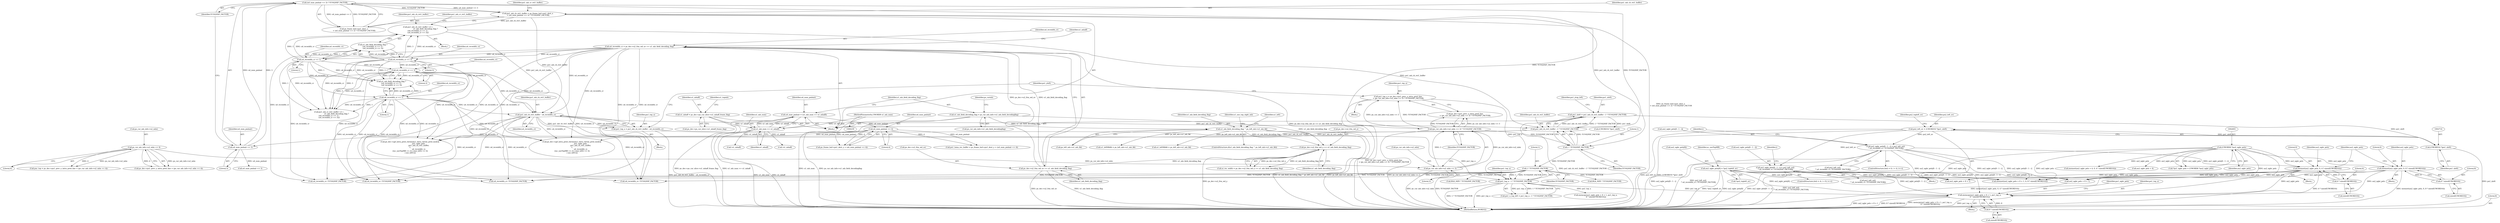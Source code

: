 digraph "0_Android_a583270e1c96d307469c83dc42bd3c5f1b9ef63f@pointer" {
"1002817" [label="(Call,memcpy(au2_ngbr_pels + 8 + 1, pu1_top_u,\n 8 * sizeof(UWORD16)))"];
"1002801" [label="(Call,memset(au2_ngbr_pels, 0, 8 * sizeof(UWORD16)))"];
"1002692" [label="(Call,(UWORD8 *)au2_ngbr_pels)"];
"1002804" [label="(Call,8 * sizeof(UWORD16))"];
"1002775" [label="(Call,au2_ngbr_pels[8 - 1 - i] = pu2_left_uv[i\n * u4_recwidth_cr / YUV420SP_FACTOR])"];
"1002711" [label="(Call,pu2_left_uv = (UWORD16 *)pu1_uleft)"];
"1002713" [label="(Call,(UWORD16 *)pu1_uleft)"];
"1000668" [label="(Call,pu1_uleft = pu1_mb_cb_rei1_buffer - 1 * YUV420SP_FACTOR)"];
"1000670" [label="(Call,pu1_mb_cb_rei1_buffer - 1 * YUV420SP_FACTOR)"];
"1000660" [label="(Call,pu1_mb_cb_rei1_buffer - u4_recwidth_cr)"];
"1000545" [label="(Call,pu1_mb_cb_rei1_buffer = ps_frame_buf->pu1_dest_u\n + (u4_num_pmbair << 3) * YUV420SP_FACTOR)"];
"1000551" [label="(Call,(u4_num_pmbair << 3) * YUV420SP_FACTOR)"];
"1000552" [label="(Call,u4_num_pmbair << 3)"];
"1000542" [label="(Call,u4_num_pmbair << 4)"];
"1000361" [label="(Call,u4_num_pmbair = (u1_mb_num >> u1_mbaff))"];
"1000363" [label="(Call,u1_mb_num >> u1_mbaff)"];
"1000242" [label="(MethodParameterIn,UWORD8 u1_mb_num)"];
"1000349" [label="(Call,u1_mbaff = ps_dec->ps_cur_slice->u1_mbaff_frame_flag)"];
"1000600" [label="(Call,pu1_mb_cb_rei1_buffer += (\n                            u1_mb_field_decoding_flag ?\n (u4_recwidth_cr >> 1) :\n (u4_recwidth_cr << 3)))"];
"1000604" [label="(Call,u4_recwidth_cr >> 1)"];
"1000575" [label="(Call,u4_recwidth_cr = ps_dec->u2_frm_wd_uv << u1_mb_field_decoding_flag)"];
"1000577" [label="(Call,ps_dec->u2_frm_wd_uv << u1_mb_field_decoding_flag)"];
"1000570" [label="(Call,ps_dec->u2_frm_wd_y << u1_mb_field_decoding_flag)"];
"1000366" [label="(Call,u1_mb_field_decoding_flag = ps_cur_mb_info->u1_mb_field_decodingflag)"];
"1000452" [label="(Call,u1_mb_field_decoding_flag ^ ps_left_mb->u1_mb_fld)"];
"1000607" [label="(Call,u4_recwidth_cr << 3)"];
"1000617" [label="(Call,u4_recwidth_cr << 3)"];
"1000614" [label="(Call,u4_recwidth_cr >> 1)"];
"1000672" [label="(Call,1 * YUV420SP_FACTOR)"];
"1000644" [label="(Call,(ps_cur_mb_info->u2_mbx << 3) * YUV420SP_FACTOR)"];
"1000645" [label="(Call,ps_cur_mb_info->u2_mbx << 3)"];
"1000633" [label="(Call,ps_cur_mb_info->u2_mbx << 4)"];
"1002792" [label="(Call,memset(au2_ngbr_pels, 0, 4 * sizeof(UWORD16)))"];
"1002737" [label="(Call,au2_ngbr_pels[8 - 1 - i] = pu2_left_uv[i\n * u4_recwidth_cr / YUV420SP_FACTOR])"];
"1002795" [label="(Call,4 * sizeof(UWORD16))"];
"1002808" [label="(Call,au2_ngbr_pels[8] = *pu2_topleft_uv)"];
"1000682" [label="(Call,pu1_top_u - 1 * YUV420SP_FACTOR)"];
"1000638" [label="(Call,pu1_top_u = ps_dec->pu1_prev_u_intra_pred_line\n + (ps_cur_mb_info->u2_mbx << 3) * YUV420SP_FACTOR)"];
"1000658" [label="(Call,pu1_top_u = pu1_mb_cb_rei1_buffer - u4_recwidth_cr)"];
"1000684" [label="(Call,1 * YUV420SP_FACTOR)"];
"1002824" [label="(Call,8 * sizeof(UWORD16))"];
"1000637" [label="(Literal,4)"];
"1002754" [label="(Call,memset(au2_ngbr_pels + 4, 0, 4 * sizeof(UWORD16)))"];
"1000661" [label="(Identifier,pu1_mb_cb_rei1_buffer)"];
"1000600" [label="(Call,pu1_mb_cb_rei1_buffer += (\n                            u1_mb_field_decoding_flag ?\n (u4_recwidth_cr >> 1) :\n (u4_recwidth_cr << 3)))"];
"1000570" [label="(Call,ps_dec->u2_frm_wd_y << u1_mb_field_decoding_flag)"];
"1000668" [label="(Call,pu1_uleft = pu1_mb_cb_rei1_buffer - 1 * YUV420SP_FACTOR)"];
"1000609" [label="(Literal,3)"];
"1000673" [label="(Literal,1)"];
"1000351" [label="(Call,ps_dec->ps_cur_slice->u1_mbaff_frame_flag)"];
"1002796" [label="(Literal,4)"];
"1002817" [label="(Call,memcpy(au2_ngbr_pels + 8 + 1, pu1_top_u,\n 8 * sizeof(UWORD16)))"];
"1002791" [label="(Block,)"];
"1000615" [label="(Identifier,u4_recwidth_cr)"];
"1000664" [label="(Identifier,pu1_yleft)"];
"1002687" [label="(Block,)"];
"1002810" [label="(Identifier,au2_ngbr_pels)"];
"1002795" [label="(Call,4 * sizeof(UWORD16))"];
"1000605" [label="(Identifier,u4_recwidth_cr)"];
"1000542" [label="(Call,u4_num_pmbair << 4)"];
"1002826" [label="(Call,sizeof(UWORD16))"];
"1000562" [label="(Call,u4_num_pmbair << 3)"];
"1000543" [label="(Identifier,u4_num_pmbair)"];
"1002818" [label="(Call,au2_ngbr_pels + 8 + 1)"];
"1000357" [label="(Identifier,u1_topmb)"];
"1000536" [label="(Call,pu1_luma_rec_buffer = ps_frame_buf->pu1_dest_y + (u4_num_pmbair << 4))"];
"1000557" [label="(Identifier,pu1_mb_cr_rei1_buffer)"];
"1002776" [label="(Call,au2_ngbr_pels[8 - 1 - i])"];
"1002755" [label="(Call,au2_ngbr_pels + 4)"];
"1000602" [label="(Call,u1_mb_field_decoding_flag ?\n (u4_recwidth_cr >> 1) :\n (u4_recwidth_cr << 3))"];
"1000646" [label="(Call,ps_cur_mb_info->u2_mbx)"];
"1000568" [label="(Call,ui_rec_width = ps_dec->u2_frm_wd_y << u1_mb_field_decoding_flag)"];
"1000555" [label="(Identifier,YUV420SP_FACTOR)"];
"1000363" [label="(Call,u1_mb_num >> u1_mbaff)"];
"1000614" [label="(Call,u4_recwidth_cr >> 1)"];
"1002808" [label="(Call,au2_ngbr_pels[8] = *pu2_topleft_uv)"];
"1003184" [label="(Call,u4_recwidth_cr / YUV420SP_FACTOR)"];
"1002690" [label="(Call,*pu1_ngbr_pels = (UWORD8 *)au2_ngbr_pels)"];
"1000350" [label="(Identifier,u1_mbaff)"];
"1000547" [label="(Call,ps_frame_buf->pu1_dest_u\n + (u4_num_pmbair << 3) * YUV420SP_FACTOR)"];
"1002711" [label="(Call,pu2_left_uv = (UWORD16 *)pu1_uleft)"];
"1002794" [label="(Literal,0)"];
"1000660" [label="(Call,pu1_mb_cb_rei1_buffer - u4_recwidth_cr)"];
"1002841" [label="(Call,ps_dec->apf_intra_pred_chroma[u1_intra_chrom_pred_mode](\n                                pu1_ngbr_pels,\n                                pu1_mb_cb_rei1_buffer,\n 1,\n                                u4_recwidth_cr,\n ((uc_useTopMB << 2) | (use_left2 << 4)\n | use_left1)))"];
"1002792" [label="(Call,memset(au2_ngbr_pels, 0, 4 * sizeof(UWORD16)))"];
"1000571" [label="(Call,ps_dec->u2_frm_wd_y)"];
"1000368" [label="(Call,ps_cur_mb_info->u1_mb_field_decodingflag)"];
"1000581" [label="(Identifier,u1_mb_field_decoding_flag)"];
"1000676" [label="(Identifier,pu1_ytop_left)"];
"1003115" [label="(Call,(UWORD16 *)pu1_uleft)"];
"1000589" [label="(Block,)"];
"1002737" [label="(Call,au2_ngbr_pels[8 - 1 - i] = pu2_left_uv[i\n * u4_recwidth_cr / YUV420SP_FACTOR])"];
"1000451" [label="(ControlStructure,if(u1_mb_field_decoding_flag ^ ps_left_mb->u1_mb_fld))"];
"1002830" [label="(Call,memset(au2_ngbr_pels + 8 + 1, 0, 8 * sizeof(UWORD16)))"];
"1002901" [label="(Call,BLK_SIZE * YUV420SP_FACTOR)"];
"1000618" [label="(Identifier,u4_recwidth_cr)"];
"1000633" [label="(Call,ps_cur_mb_info->u2_mbx << 4)"];
"1000617" [label="(Call,u4_recwidth_cr << 3)"];
"1000361" [label="(Call,u4_num_pmbair = (u1_mb_num >> u1_mbaff))"];
"1000682" [label="(Call,pu1_top_u - 1 * YUV420SP_FACTOR)"];
"1002793" [label="(Identifier,au2_ngbr_pels)"];
"1000367" [label="(Identifier,u1_mb_field_decoding_flag)"];
"1002728" [label="(ControlStructure,for(i = 0; i < 4; i++))"];
"1000551" [label="(Call,(u4_num_pmbair << 3) * YUV420SP_FACTOR)"];
"1000612" [label="(Call,u1_mb_field_decoding_flag ?\n (u4_recwidth_cr >> 1) :\n (u4_recwidth_cr << 3))"];
"1000366" [label="(Call,u1_mb_field_decoding_flag = ps_cur_mb_info->u1_mb_field_decodingflag)"];
"1000658" [label="(Call,pu1_top_u = pu1_mb_cb_rei1_buffer - u4_recwidth_cr)"];
"1000578" [label="(Call,ps_dec->u2_frm_wd_uv)"];
"1000680" [label="(Call,pu1_u_top_left = pu1_top_u - 1 * YUV420SP_FACTOR)"];
"1002806" [label="(Call,sizeof(UWORD16))"];
"1002766" [label="(ControlStructure,for(i = 4; i < 8; i++))"];
"1002797" [label="(Call,sizeof(UWORD16))"];
"1002815" [label="(Identifier,uc_useTopMB)"];
"1002749" [label="(Call,u4_recwidth_cr / YUV420SP_FACTOR)"];
"1002842" [label="(Identifier,pu1_ngbr_pels)"];
"1003238" [label="(Call,ps_dec->apf_intra_pred_chroma[u1_intra_chrom_pred_mode](\n                                pu1_ngbr_pels,\n                                pu1_mb_cb_rei1_buffer,\n 1,\n                                u4_recwidth_cr,\n ((uc_useTopMB << 2) | (use_left2 << 4)\n | use_left1)))"];
"1000629" [label="(Call,ps_dec->pu1_prev_y_intra_pred_line + (ps_cur_mb_info->u2_mbx << 4))"];
"1002824" [label="(Call,8 * sizeof(UWORD16))"];
"1003146" [label="(Call,u4_recwidth_cr / YUV420SP_FACTOR)"];
"1000619" [label="(Literal,3)"];
"1000606" [label="(Literal,1)"];
"1002694" [label="(Identifier,au2_ngbr_pels)"];
"1000649" [label="(Literal,3)"];
"1000554" [label="(Literal,3)"];
"1000662" [label="(Identifier,u4_recwidth_cr)"];
"1002787" [label="(Call,u4_recwidth_cr / YUV420SP_FACTOR)"];
"1000601" [label="(Identifier,pu1_mb_cb_rei1_buffer)"];
"1000659" [label="(Identifier,pu1_top_u)"];
"1000502" [label="(Identifier,u1_use_top_right_mb)"];
"1002783" [label="(Call,pu2_left_uv[i\n * u4_recwidth_cr / YUV420SP_FACTOR])"];
"1002803" [label="(Literal,0)"];
"1000553" [label="(Identifier,u4_num_pmbair)"];
"1000670" [label="(Call,pu1_mb_cb_rei1_buffer - 1 * YUV420SP_FACTOR)"];
"1003254" [label="(MethodReturn,WORD32)"];
"1000372" [label="(Identifier,ps_curmb)"];
"1000616" [label="(Literal,1)"];
"1002774" [label="(Identifier,i)"];
"1002804" [label="(Call,8 * sizeof(UWORD16))"];
"1000552" [label="(Call,u4_num_pmbair << 3)"];
"1002801" [label="(Call,memset(au2_ngbr_pels, 0, 8 * sizeof(UWORD16)))"];
"1002713" [label="(Call,(UWORD16 *)pu1_uleft)"];
"1000577" [label="(Call,ps_dec->u2_frm_wd_uv << u1_mb_field_decoding_flag)"];
"1000362" [label="(Identifier,u4_num_pmbair)"];
"1002823" [label="(Identifier,pu1_top_u)"];
"1000610" [label="(Call,pu1_mb_cr_rei1_buffer += (\n                            u1_mb_field_decoding_flag ?\n (u4_recwidth_cr >> 1) :\n (u4_recwidth_cr << 3)))"];
"1000604" [label="(Call,u4_recwidth_cr >> 1)"];
"1002800" [label="(Block,)"];
"1000583" [label="(Identifier,u1_mbaff)"];
"1000544" [label="(Literal,4)"];
"1002812" [label="(Call,*pu2_topleft_uv)"];
"1000575" [label="(Call,u4_recwidth_cr = ps_dec->u2_frm_wd_uv << u1_mb_field_decoding_flag)"];
"1000454" [label="(Call,ps_left_mb->u1_mb_fld)"];
"1003214" [label="(Call,memcpy(au2_ngbr_pels + 8 + 1, pu1_top_u,\n 8 * sizeof(UWORD16)))"];
"1001123" [label="(Call,!u1_mbaff)"];
"1000546" [label="(Identifier,pu1_mb_cb_rei1_buffer)"];
"1000243" [label="(Block,)"];
"1000674" [label="(Identifier,YUV420SP_FACTOR)"];
"1001161" [label="(Call,u1_leftMbfld = ps_left_mb->u1_mb_fld)"];
"1000634" [label="(Call,ps_cur_mb_info->u2_mbx)"];
"1002816" [label="(Block,)"];
"1002717" [label="(Identifier,pu2_topleft_uv)"];
"1000639" [label="(Identifier,pu1_top_u)"];
"1000640" [label="(Call,ps_dec->pu1_prev_u_intra_pred_line\n + (ps_cur_mb_info->u2_mbx << 3) * YUV420SP_FACTOR)"];
"1000645" [label="(Call,ps_cur_mb_info->u2_mbx << 3)"];
"1000349" [label="(Call,u1_mbaff = ps_dec->ps_cur_slice->u1_mbaff_frame_flag)"];
"1000672" [label="(Call,1 * YUV420SP_FACTOR)"];
"1000574" [label="(Identifier,u1_mb_field_decoding_flag)"];
"1000683" [label="(Identifier,pu1_top_u)"];
"1000459" [label="(Identifier,u1_left)"];
"1000671" [label="(Identifier,pu1_mb_cb_rei1_buffer)"];
"1002745" [label="(Call,pu2_left_uv[i\n * u4_recwidth_cr / YUV420SP_FACTOR])"];
"1002809" [label="(Call,au2_ngbr_pels[8])"];
"1000650" [label="(Identifier,YUV420SP_FACTOR)"];
"1002802" [label="(Identifier,au2_ngbr_pels)"];
"1000638" [label="(Call,pu1_top_u = ps_dec->pu1_prev_u_intra_pred_line\n + (ps_cur_mb_info->u2_mbx << 3) * YUV420SP_FACTOR)"];
"1000365" [label="(Identifier,u1_mbaff)"];
"1002831" [label="(Call,au2_ngbr_pels + 8 + 1)"];
"1002738" [label="(Call,au2_ngbr_pels[8 - 1 - i])"];
"1000686" [label="(Identifier,YUV420SP_FACTOR)"];
"1000364" [label="(Identifier,u1_mb_num)"];
"1002712" [label="(Identifier,pu2_left_uv)"];
"1000453" [label="(Identifier,u1_mb_field_decoding_flag)"];
"1000538" [label="(Call,ps_frame_buf->pu1_dest_y + (u4_num_pmbair << 4))"];
"1001936" [label="(Call,!u1_mbaff)"];
"1000685" [label="(Literal,1)"];
"1002736" [label="(Identifier,i)"];
"1003012" [label="(Call,BLK_SIZE * YUV420SP_FACTOR)"];
"1002825" [label="(Literal,8)"];
"1000627" [label="(Call,puc_top = ps_dec->pu1_prev_y_intra_pred_line + (ps_cur_mb_info->u2_mbx << 4))"];
"1002692" [label="(Call,(UWORD8 *)au2_ngbr_pels)"];
"1000545" [label="(Call,pu1_mb_cb_rei1_buffer = ps_frame_buf->pu1_dest_u\n + (u4_num_pmbair << 3) * YUV420SP_FACTOR)"];
"1000607" [label="(Call,u4_recwidth_cr << 3)"];
"1000684" [label="(Call,1 * YUV420SP_FACTOR)"];
"1002715" [label="(Identifier,pu1_uleft)"];
"1000242" [label="(MethodParameterIn,UWORD8 u1_mb_num)"];
"1000608" [label="(Identifier,u4_recwidth_cr)"];
"1000669" [label="(Identifier,pu1_uleft)"];
"1001975" [label="(Call,u1_leftMbfld = ps_left_mb->u1_mb_fld)"];
"1002805" [label="(Literal,8)"];
"1000644" [label="(Call,(ps_cur_mb_info->u2_mbx << 3) * YUV420SP_FACTOR)"];
"1002775" [label="(Call,au2_ngbr_pels[8 - 1 - i] = pu2_left_uv[i\n * u4_recwidth_cr / YUV420SP_FACTOR])"];
"1000576" [label="(Identifier,u4_recwidth_cr)"];
"1000611" [label="(Identifier,pu1_mb_cr_rei1_buffer)"];
"1000626" [label="(Block,)"];
"1000452" [label="(Call,u1_mb_field_decoding_flag ^ ps_left_mb->u1_mb_fld)"];
"1000652" [label="(Block,)"];
"1002817" -> "1002816"  [label="AST: "];
"1002817" -> "1002824"  [label="CFG: "];
"1002818" -> "1002817"  [label="AST: "];
"1002823" -> "1002817"  [label="AST: "];
"1002824" -> "1002817"  [label="AST: "];
"1002842" -> "1002817"  [label="CFG: "];
"1002817" -> "1003254"  [label="DDG: au2_ngbr_pels + 8 + 1"];
"1002817" -> "1003254"  [label="DDG: 8 * sizeof(UWORD16)"];
"1002817" -> "1003254"  [label="DDG: memcpy(au2_ngbr_pels + 8 + 1, pu1_top_u,\n 8 * sizeof(UWORD16))"];
"1002817" -> "1003254"  [label="DDG: pu1_top_u"];
"1002801" -> "1002817"  [label="DDG: au2_ngbr_pels"];
"1002692" -> "1002817"  [label="DDG: au2_ngbr_pels"];
"1002775" -> "1002817"  [label="DDG: au2_ngbr_pels[8 - 1 - i]"];
"1002792" -> "1002817"  [label="DDG: au2_ngbr_pels"];
"1002808" -> "1002817"  [label="DDG: au2_ngbr_pels[8]"];
"1002737" -> "1002817"  [label="DDG: au2_ngbr_pels[8 - 1 - i]"];
"1000682" -> "1002817"  [label="DDG: pu1_top_u"];
"1002824" -> "1002817"  [label="DDG: 8"];
"1002801" -> "1002800"  [label="AST: "];
"1002801" -> "1002804"  [label="CFG: "];
"1002802" -> "1002801"  [label="AST: "];
"1002803" -> "1002801"  [label="AST: "];
"1002804" -> "1002801"  [label="AST: "];
"1002810" -> "1002801"  [label="CFG: "];
"1002801" -> "1003254"  [label="DDG: memset(au2_ngbr_pels, 0, 8 * sizeof(UWORD16))"];
"1002692" -> "1002801"  [label="DDG: au2_ngbr_pels"];
"1002804" -> "1002801"  [label="DDG: 8"];
"1002801" -> "1002818"  [label="DDG: au2_ngbr_pels"];
"1002801" -> "1002830"  [label="DDG: au2_ngbr_pels"];
"1002801" -> "1002831"  [label="DDG: au2_ngbr_pels"];
"1002692" -> "1002690"  [label="AST: "];
"1002692" -> "1002694"  [label="CFG: "];
"1002693" -> "1002692"  [label="AST: "];
"1002694" -> "1002692"  [label="AST: "];
"1002690" -> "1002692"  [label="CFG: "];
"1002692" -> "1002690"  [label="DDG: au2_ngbr_pels"];
"1002692" -> "1002754"  [label="DDG: au2_ngbr_pels"];
"1002692" -> "1002755"  [label="DDG: au2_ngbr_pels"];
"1002692" -> "1002792"  [label="DDG: au2_ngbr_pels"];
"1002692" -> "1002818"  [label="DDG: au2_ngbr_pels"];
"1002692" -> "1002830"  [label="DDG: au2_ngbr_pels"];
"1002692" -> "1002831"  [label="DDG: au2_ngbr_pels"];
"1002804" -> "1002806"  [label="CFG: "];
"1002805" -> "1002804"  [label="AST: "];
"1002806" -> "1002804"  [label="AST: "];
"1002775" -> "1002766"  [label="AST: "];
"1002775" -> "1002783"  [label="CFG: "];
"1002776" -> "1002775"  [label="AST: "];
"1002783" -> "1002775"  [label="AST: "];
"1002774" -> "1002775"  [label="CFG: "];
"1002775" -> "1003254"  [label="DDG: au2_ngbr_pels[8 - 1 - i]"];
"1002775" -> "1003254"  [label="DDG: pu2_left_uv[i\n * u4_recwidth_cr / YUV420SP_FACTOR]"];
"1002711" -> "1002775"  [label="DDG: pu2_left_uv"];
"1002775" -> "1002818"  [label="DDG: au2_ngbr_pels[8 - 1 - i]"];
"1002775" -> "1002830"  [label="DDG: au2_ngbr_pels[8 - 1 - i]"];
"1002775" -> "1002831"  [label="DDG: au2_ngbr_pels[8 - 1 - i]"];
"1002711" -> "1002687"  [label="AST: "];
"1002711" -> "1002713"  [label="CFG: "];
"1002712" -> "1002711"  [label="AST: "];
"1002713" -> "1002711"  [label="AST: "];
"1002717" -> "1002711"  [label="CFG: "];
"1002711" -> "1003254"  [label="DDG: pu2_left_uv"];
"1002711" -> "1003254"  [label="DDG: (UWORD16 *)pu1_uleft"];
"1002713" -> "1002711"  [label="DDG: pu1_uleft"];
"1002711" -> "1002737"  [label="DDG: pu2_left_uv"];
"1002713" -> "1002715"  [label="CFG: "];
"1002714" -> "1002713"  [label="AST: "];
"1002715" -> "1002713"  [label="AST: "];
"1002713" -> "1003254"  [label="DDG: pu1_uleft"];
"1000668" -> "1002713"  [label="DDG: pu1_uleft"];
"1000668" -> "1000243"  [label="AST: "];
"1000668" -> "1000670"  [label="CFG: "];
"1000669" -> "1000668"  [label="AST: "];
"1000670" -> "1000668"  [label="AST: "];
"1000676" -> "1000668"  [label="CFG: "];
"1000668" -> "1003254"  [label="DDG: pu1_mb_cb_rei1_buffer - 1 * YUV420SP_FACTOR"];
"1000670" -> "1000668"  [label="DDG: pu1_mb_cb_rei1_buffer"];
"1000670" -> "1000668"  [label="DDG: 1 * YUV420SP_FACTOR"];
"1000668" -> "1003115"  [label="DDG: pu1_uleft"];
"1000670" -> "1000672"  [label="CFG: "];
"1000671" -> "1000670"  [label="AST: "];
"1000672" -> "1000670"  [label="AST: "];
"1000660" -> "1000670"  [label="DDG: pu1_mb_cb_rei1_buffer"];
"1000545" -> "1000670"  [label="DDG: pu1_mb_cb_rei1_buffer"];
"1000600" -> "1000670"  [label="DDG: pu1_mb_cb_rei1_buffer"];
"1000672" -> "1000670"  [label="DDG: 1"];
"1000672" -> "1000670"  [label="DDG: YUV420SP_FACTOR"];
"1000670" -> "1002841"  [label="DDG: pu1_mb_cb_rei1_buffer"];
"1000670" -> "1003238"  [label="DDG: pu1_mb_cb_rei1_buffer"];
"1000660" -> "1000658"  [label="AST: "];
"1000660" -> "1000662"  [label="CFG: "];
"1000661" -> "1000660"  [label="AST: "];
"1000662" -> "1000660"  [label="AST: "];
"1000658" -> "1000660"  [label="CFG: "];
"1000660" -> "1000658"  [label="DDG: pu1_mb_cb_rei1_buffer"];
"1000660" -> "1000658"  [label="DDG: u4_recwidth_cr"];
"1000545" -> "1000660"  [label="DDG: pu1_mb_cb_rei1_buffer"];
"1000600" -> "1000660"  [label="DDG: pu1_mb_cb_rei1_buffer"];
"1000617" -> "1000660"  [label="DDG: u4_recwidth_cr"];
"1000614" -> "1000660"  [label="DDG: u4_recwidth_cr"];
"1000575" -> "1000660"  [label="DDG: u4_recwidth_cr"];
"1000660" -> "1002749"  [label="DDG: u4_recwidth_cr"];
"1000660" -> "1002787"  [label="DDG: u4_recwidth_cr"];
"1000660" -> "1002841"  [label="DDG: u4_recwidth_cr"];
"1000660" -> "1003146"  [label="DDG: u4_recwidth_cr"];
"1000660" -> "1003184"  [label="DDG: u4_recwidth_cr"];
"1000660" -> "1003238"  [label="DDG: u4_recwidth_cr"];
"1000545" -> "1000243"  [label="AST: "];
"1000545" -> "1000547"  [label="CFG: "];
"1000546" -> "1000545"  [label="AST: "];
"1000547" -> "1000545"  [label="AST: "];
"1000557" -> "1000545"  [label="CFG: "];
"1000545" -> "1003254"  [label="DDG: ps_frame_buf->pu1_dest_u\n + (u4_num_pmbair << 3) * YUV420SP_FACTOR"];
"1000551" -> "1000545"  [label="DDG: u4_num_pmbair << 3"];
"1000551" -> "1000545"  [label="DDG: YUV420SP_FACTOR"];
"1000545" -> "1000600"  [label="DDG: pu1_mb_cb_rei1_buffer"];
"1000551" -> "1000547"  [label="AST: "];
"1000551" -> "1000555"  [label="CFG: "];
"1000552" -> "1000551"  [label="AST: "];
"1000555" -> "1000551"  [label="AST: "];
"1000547" -> "1000551"  [label="CFG: "];
"1000551" -> "1000547"  [label="DDG: u4_num_pmbair << 3"];
"1000551" -> "1000547"  [label="DDG: YUV420SP_FACTOR"];
"1000552" -> "1000551"  [label="DDG: u4_num_pmbair"];
"1000552" -> "1000551"  [label="DDG: 3"];
"1000551" -> "1000644"  [label="DDG: YUV420SP_FACTOR"];
"1000551" -> "1000672"  [label="DDG: YUV420SP_FACTOR"];
"1000552" -> "1000554"  [label="CFG: "];
"1000553" -> "1000552"  [label="AST: "];
"1000554" -> "1000552"  [label="AST: "];
"1000555" -> "1000552"  [label="CFG: "];
"1000542" -> "1000552"  [label="DDG: u4_num_pmbair"];
"1000552" -> "1000562"  [label="DDG: u4_num_pmbair"];
"1000542" -> "1000538"  [label="AST: "];
"1000542" -> "1000544"  [label="CFG: "];
"1000543" -> "1000542"  [label="AST: "];
"1000544" -> "1000542"  [label="AST: "];
"1000538" -> "1000542"  [label="CFG: "];
"1000542" -> "1000536"  [label="DDG: u4_num_pmbair"];
"1000542" -> "1000536"  [label="DDG: 4"];
"1000542" -> "1000538"  [label="DDG: u4_num_pmbair"];
"1000542" -> "1000538"  [label="DDG: 4"];
"1000361" -> "1000542"  [label="DDG: u4_num_pmbair"];
"1000361" -> "1000243"  [label="AST: "];
"1000361" -> "1000363"  [label="CFG: "];
"1000362" -> "1000361"  [label="AST: "];
"1000363" -> "1000361"  [label="AST: "];
"1000367" -> "1000361"  [label="CFG: "];
"1000361" -> "1003254"  [label="DDG: u1_mb_num >> u1_mbaff"];
"1000363" -> "1000361"  [label="DDG: u1_mb_num"];
"1000363" -> "1000361"  [label="DDG: u1_mbaff"];
"1000363" -> "1000365"  [label="CFG: "];
"1000364" -> "1000363"  [label="AST: "];
"1000365" -> "1000363"  [label="AST: "];
"1000363" -> "1003254"  [label="DDG: u1_mbaff"];
"1000363" -> "1003254"  [label="DDG: u1_mb_num"];
"1000242" -> "1000363"  [label="DDG: u1_mb_num"];
"1000349" -> "1000363"  [label="DDG: u1_mbaff"];
"1000363" -> "1001123"  [label="DDG: u1_mbaff"];
"1000363" -> "1001936"  [label="DDG: u1_mbaff"];
"1000242" -> "1000239"  [label="AST: "];
"1000242" -> "1003254"  [label="DDG: u1_mb_num"];
"1000349" -> "1000243"  [label="AST: "];
"1000349" -> "1000351"  [label="CFG: "];
"1000350" -> "1000349"  [label="AST: "];
"1000351" -> "1000349"  [label="AST: "];
"1000357" -> "1000349"  [label="CFG: "];
"1000349" -> "1003254"  [label="DDG: ps_dec->ps_cur_slice->u1_mbaff_frame_flag"];
"1000600" -> "1000589"  [label="AST: "];
"1000600" -> "1000602"  [label="CFG: "];
"1000601" -> "1000600"  [label="AST: "];
"1000602" -> "1000600"  [label="AST: "];
"1000611" -> "1000600"  [label="CFG: "];
"1000604" -> "1000600"  [label="DDG: u4_recwidth_cr"];
"1000604" -> "1000600"  [label="DDG: 1"];
"1000607" -> "1000600"  [label="DDG: u4_recwidth_cr"];
"1000607" -> "1000600"  [label="DDG: 3"];
"1000604" -> "1000602"  [label="AST: "];
"1000604" -> "1000606"  [label="CFG: "];
"1000605" -> "1000604"  [label="AST: "];
"1000606" -> "1000604"  [label="AST: "];
"1000602" -> "1000604"  [label="CFG: "];
"1000604" -> "1000602"  [label="DDG: u4_recwidth_cr"];
"1000604" -> "1000602"  [label="DDG: 1"];
"1000575" -> "1000604"  [label="DDG: u4_recwidth_cr"];
"1000604" -> "1000610"  [label="DDG: u4_recwidth_cr"];
"1000604" -> "1000610"  [label="DDG: 1"];
"1000604" -> "1000612"  [label="DDG: u4_recwidth_cr"];
"1000604" -> "1000612"  [label="DDG: 1"];
"1000604" -> "1000614"  [label="DDG: u4_recwidth_cr"];
"1000604" -> "1000617"  [label="DDG: u4_recwidth_cr"];
"1000575" -> "1000243"  [label="AST: "];
"1000575" -> "1000577"  [label="CFG: "];
"1000576" -> "1000575"  [label="AST: "];
"1000577" -> "1000575"  [label="AST: "];
"1000583" -> "1000575"  [label="CFG: "];
"1000575" -> "1003254"  [label="DDG: ps_dec->u2_frm_wd_uv << u1_mb_field_decoding_flag"];
"1000577" -> "1000575"  [label="DDG: ps_dec->u2_frm_wd_uv"];
"1000577" -> "1000575"  [label="DDG: u1_mb_field_decoding_flag"];
"1000575" -> "1000607"  [label="DDG: u4_recwidth_cr"];
"1000575" -> "1002749"  [label="DDG: u4_recwidth_cr"];
"1000575" -> "1002787"  [label="DDG: u4_recwidth_cr"];
"1000575" -> "1002841"  [label="DDG: u4_recwidth_cr"];
"1000575" -> "1003146"  [label="DDG: u4_recwidth_cr"];
"1000575" -> "1003184"  [label="DDG: u4_recwidth_cr"];
"1000575" -> "1003238"  [label="DDG: u4_recwidth_cr"];
"1000577" -> "1000581"  [label="CFG: "];
"1000578" -> "1000577"  [label="AST: "];
"1000581" -> "1000577"  [label="AST: "];
"1000577" -> "1003254"  [label="DDG: ps_dec->u2_frm_wd_uv"];
"1000577" -> "1003254"  [label="DDG: u1_mb_field_decoding_flag"];
"1000570" -> "1000577"  [label="DDG: u1_mb_field_decoding_flag"];
"1000570" -> "1000568"  [label="AST: "];
"1000570" -> "1000574"  [label="CFG: "];
"1000571" -> "1000570"  [label="AST: "];
"1000574" -> "1000570"  [label="AST: "];
"1000568" -> "1000570"  [label="CFG: "];
"1000570" -> "1003254"  [label="DDG: ps_dec->u2_frm_wd_y"];
"1000570" -> "1000568"  [label="DDG: ps_dec->u2_frm_wd_y"];
"1000570" -> "1000568"  [label="DDG: u1_mb_field_decoding_flag"];
"1000366" -> "1000570"  [label="DDG: u1_mb_field_decoding_flag"];
"1000452" -> "1000570"  [label="DDG: u1_mb_field_decoding_flag"];
"1000366" -> "1000243"  [label="AST: "];
"1000366" -> "1000368"  [label="CFG: "];
"1000367" -> "1000366"  [label="AST: "];
"1000368" -> "1000366"  [label="AST: "];
"1000372" -> "1000366"  [label="CFG: "];
"1000366" -> "1003254"  [label="DDG: ps_cur_mb_info->u1_mb_field_decodingflag"];
"1000366" -> "1000452"  [label="DDG: u1_mb_field_decoding_flag"];
"1000452" -> "1000451"  [label="AST: "];
"1000452" -> "1000454"  [label="CFG: "];
"1000453" -> "1000452"  [label="AST: "];
"1000454" -> "1000452"  [label="AST: "];
"1000459" -> "1000452"  [label="CFG: "];
"1000502" -> "1000452"  [label="CFG: "];
"1000452" -> "1003254"  [label="DDG: u1_mb_field_decoding_flag ^ ps_left_mb->u1_mb_fld"];
"1000452" -> "1003254"  [label="DDG: ps_left_mb->u1_mb_fld"];
"1000452" -> "1001161"  [label="DDG: ps_left_mb->u1_mb_fld"];
"1000452" -> "1001975"  [label="DDG: ps_left_mb->u1_mb_fld"];
"1000607" -> "1000602"  [label="AST: "];
"1000607" -> "1000609"  [label="CFG: "];
"1000608" -> "1000607"  [label="AST: "];
"1000609" -> "1000607"  [label="AST: "];
"1000602" -> "1000607"  [label="CFG: "];
"1000607" -> "1000602"  [label="DDG: u4_recwidth_cr"];
"1000607" -> "1000602"  [label="DDG: 3"];
"1000607" -> "1000610"  [label="DDG: u4_recwidth_cr"];
"1000607" -> "1000610"  [label="DDG: 3"];
"1000607" -> "1000614"  [label="DDG: u4_recwidth_cr"];
"1000607" -> "1000612"  [label="DDG: u4_recwidth_cr"];
"1000607" -> "1000612"  [label="DDG: 3"];
"1000607" -> "1000617"  [label="DDG: u4_recwidth_cr"];
"1000617" -> "1000612"  [label="AST: "];
"1000617" -> "1000619"  [label="CFG: "];
"1000618" -> "1000617"  [label="AST: "];
"1000619" -> "1000617"  [label="AST: "];
"1000612" -> "1000617"  [label="CFG: "];
"1000617" -> "1000610"  [label="DDG: u4_recwidth_cr"];
"1000617" -> "1000610"  [label="DDG: 3"];
"1000617" -> "1000612"  [label="DDG: u4_recwidth_cr"];
"1000617" -> "1000612"  [label="DDG: 3"];
"1000617" -> "1002749"  [label="DDG: u4_recwidth_cr"];
"1000617" -> "1002787"  [label="DDG: u4_recwidth_cr"];
"1000617" -> "1002841"  [label="DDG: u4_recwidth_cr"];
"1000617" -> "1003146"  [label="DDG: u4_recwidth_cr"];
"1000617" -> "1003184"  [label="DDG: u4_recwidth_cr"];
"1000617" -> "1003238"  [label="DDG: u4_recwidth_cr"];
"1000614" -> "1000612"  [label="AST: "];
"1000614" -> "1000616"  [label="CFG: "];
"1000615" -> "1000614"  [label="AST: "];
"1000616" -> "1000614"  [label="AST: "];
"1000612" -> "1000614"  [label="CFG: "];
"1000614" -> "1000610"  [label="DDG: u4_recwidth_cr"];
"1000614" -> "1000610"  [label="DDG: 1"];
"1000614" -> "1000612"  [label="DDG: u4_recwidth_cr"];
"1000614" -> "1000612"  [label="DDG: 1"];
"1000614" -> "1002749"  [label="DDG: u4_recwidth_cr"];
"1000614" -> "1002787"  [label="DDG: u4_recwidth_cr"];
"1000614" -> "1002841"  [label="DDG: u4_recwidth_cr"];
"1000614" -> "1003146"  [label="DDG: u4_recwidth_cr"];
"1000614" -> "1003184"  [label="DDG: u4_recwidth_cr"];
"1000614" -> "1003238"  [label="DDG: u4_recwidth_cr"];
"1000672" -> "1000674"  [label="CFG: "];
"1000673" -> "1000672"  [label="AST: "];
"1000674" -> "1000672"  [label="AST: "];
"1000644" -> "1000672"  [label="DDG: YUV420SP_FACTOR"];
"1000672" -> "1000684"  [label="DDG: YUV420SP_FACTOR"];
"1000644" -> "1000640"  [label="AST: "];
"1000644" -> "1000650"  [label="CFG: "];
"1000645" -> "1000644"  [label="AST: "];
"1000650" -> "1000644"  [label="AST: "];
"1000640" -> "1000644"  [label="CFG: "];
"1000644" -> "1003254"  [label="DDG: ps_cur_mb_info->u2_mbx << 3"];
"1000644" -> "1000638"  [label="DDG: ps_cur_mb_info->u2_mbx << 3"];
"1000644" -> "1000638"  [label="DDG: YUV420SP_FACTOR"];
"1000644" -> "1000640"  [label="DDG: ps_cur_mb_info->u2_mbx << 3"];
"1000644" -> "1000640"  [label="DDG: YUV420SP_FACTOR"];
"1000645" -> "1000644"  [label="DDG: ps_cur_mb_info->u2_mbx"];
"1000645" -> "1000644"  [label="DDG: 3"];
"1000645" -> "1000649"  [label="CFG: "];
"1000646" -> "1000645"  [label="AST: "];
"1000649" -> "1000645"  [label="AST: "];
"1000650" -> "1000645"  [label="CFG: "];
"1000645" -> "1003254"  [label="DDG: ps_cur_mb_info->u2_mbx"];
"1000633" -> "1000645"  [label="DDG: ps_cur_mb_info->u2_mbx"];
"1000633" -> "1000629"  [label="AST: "];
"1000633" -> "1000637"  [label="CFG: "];
"1000634" -> "1000633"  [label="AST: "];
"1000637" -> "1000633"  [label="AST: "];
"1000629" -> "1000633"  [label="CFG: "];
"1000633" -> "1000627"  [label="DDG: ps_cur_mb_info->u2_mbx"];
"1000633" -> "1000627"  [label="DDG: 4"];
"1000633" -> "1000629"  [label="DDG: ps_cur_mb_info->u2_mbx"];
"1000633" -> "1000629"  [label="DDG: 4"];
"1002792" -> "1002791"  [label="AST: "];
"1002792" -> "1002795"  [label="CFG: "];
"1002793" -> "1002792"  [label="AST: "];
"1002794" -> "1002792"  [label="AST: "];
"1002795" -> "1002792"  [label="AST: "];
"1002810" -> "1002792"  [label="CFG: "];
"1002792" -> "1003254"  [label="DDG: memset(au2_ngbr_pels, 0, 4 * sizeof(UWORD16))"];
"1002792" -> "1003254"  [label="DDG: 4 * sizeof(UWORD16)"];
"1002737" -> "1002792"  [label="DDG: au2_ngbr_pels[8 - 1 - i]"];
"1002795" -> "1002792"  [label="DDG: 4"];
"1002792" -> "1002818"  [label="DDG: au2_ngbr_pels"];
"1002792" -> "1002830"  [label="DDG: au2_ngbr_pels"];
"1002792" -> "1002831"  [label="DDG: au2_ngbr_pels"];
"1002737" -> "1002728"  [label="AST: "];
"1002737" -> "1002745"  [label="CFG: "];
"1002738" -> "1002737"  [label="AST: "];
"1002745" -> "1002737"  [label="AST: "];
"1002736" -> "1002737"  [label="CFG: "];
"1002737" -> "1003254"  [label="DDG: pu2_left_uv[i\n * u4_recwidth_cr / YUV420SP_FACTOR]"];
"1002737" -> "1003254"  [label="DDG: au2_ngbr_pels[8 - 1 - i]"];
"1002737" -> "1002818"  [label="DDG: au2_ngbr_pels[8 - 1 - i]"];
"1002737" -> "1002830"  [label="DDG: au2_ngbr_pels[8 - 1 - i]"];
"1002737" -> "1002831"  [label="DDG: au2_ngbr_pels[8 - 1 - i]"];
"1002795" -> "1002797"  [label="CFG: "];
"1002796" -> "1002795"  [label="AST: "];
"1002797" -> "1002795"  [label="AST: "];
"1002808" -> "1002687"  [label="AST: "];
"1002808" -> "1002812"  [label="CFG: "];
"1002809" -> "1002808"  [label="AST: "];
"1002812" -> "1002808"  [label="AST: "];
"1002815" -> "1002808"  [label="CFG: "];
"1002808" -> "1003254"  [label="DDG: *pu2_topleft_uv"];
"1002808" -> "1003254"  [label="DDG: au2_ngbr_pels[8]"];
"1002808" -> "1002818"  [label="DDG: au2_ngbr_pels[8]"];
"1002808" -> "1002830"  [label="DDG: au2_ngbr_pels[8]"];
"1002808" -> "1002831"  [label="DDG: au2_ngbr_pels[8]"];
"1000682" -> "1000680"  [label="AST: "];
"1000682" -> "1000684"  [label="CFG: "];
"1000683" -> "1000682"  [label="AST: "];
"1000684" -> "1000682"  [label="AST: "];
"1000680" -> "1000682"  [label="CFG: "];
"1000682" -> "1003254"  [label="DDG: 1 * YUV420SP_FACTOR"];
"1000682" -> "1003254"  [label="DDG: pu1_top_u"];
"1000682" -> "1000680"  [label="DDG: pu1_top_u"];
"1000682" -> "1000680"  [label="DDG: 1 * YUV420SP_FACTOR"];
"1000638" -> "1000682"  [label="DDG: pu1_top_u"];
"1000658" -> "1000682"  [label="DDG: pu1_top_u"];
"1000684" -> "1000682"  [label="DDG: 1"];
"1000684" -> "1000682"  [label="DDG: YUV420SP_FACTOR"];
"1000682" -> "1003214"  [label="DDG: pu1_top_u"];
"1000638" -> "1000626"  [label="AST: "];
"1000638" -> "1000640"  [label="CFG: "];
"1000639" -> "1000638"  [label="AST: "];
"1000640" -> "1000638"  [label="AST: "];
"1000664" -> "1000638"  [label="CFG: "];
"1000638" -> "1003254"  [label="DDG: ps_dec->pu1_prev_u_intra_pred_line\n + (ps_cur_mb_info->u2_mbx << 3) * YUV420SP_FACTOR"];
"1000658" -> "1000652"  [label="AST: "];
"1000659" -> "1000658"  [label="AST: "];
"1000664" -> "1000658"  [label="CFG: "];
"1000658" -> "1003254"  [label="DDG: pu1_mb_cb_rei1_buffer - u4_recwidth_cr"];
"1000684" -> "1000686"  [label="CFG: "];
"1000685" -> "1000684"  [label="AST: "];
"1000686" -> "1000684"  [label="AST: "];
"1000684" -> "1003254"  [label="DDG: YUV420SP_FACTOR"];
"1000684" -> "1002749"  [label="DDG: YUV420SP_FACTOR"];
"1000684" -> "1002787"  [label="DDG: YUV420SP_FACTOR"];
"1000684" -> "1002901"  [label="DDG: YUV420SP_FACTOR"];
"1000684" -> "1003012"  [label="DDG: YUV420SP_FACTOR"];
"1000684" -> "1003146"  [label="DDG: YUV420SP_FACTOR"];
"1000684" -> "1003184"  [label="DDG: YUV420SP_FACTOR"];
"1002824" -> "1002826"  [label="CFG: "];
"1002825" -> "1002824"  [label="AST: "];
"1002826" -> "1002824"  [label="AST: "];
}
